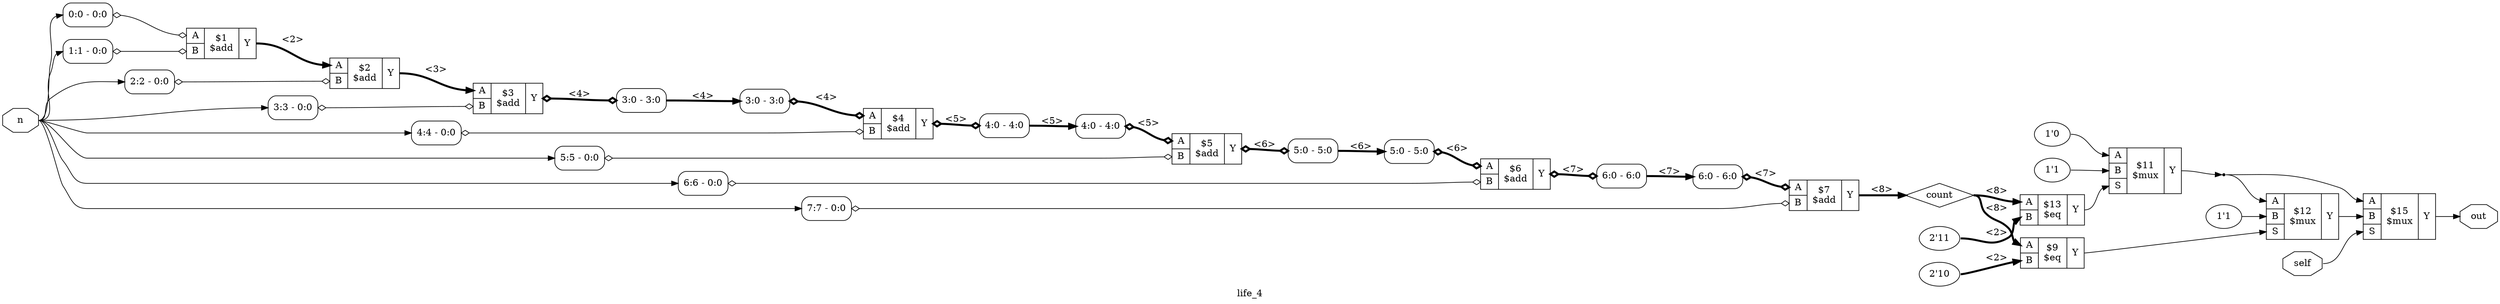 digraph "life_4" {
label="life_4";
rankdir="LR";
remincross=true;
n12 [ shape=diamond, label="count", color="black", fontcolor="black" ];
n13 [ shape=octagon, label="n", color="black", fontcolor="black" ];
n14 [ shape=octagon, label="out", color="black", fontcolor="black" ];
n15 [ shape=octagon, label="self", color="black", fontcolor="black" ];
c19 [ shape=record, label="{{<p16> A|<p17> B}|$1\n$add|{<p18> Y}}" ];
x0 [ shape=record, style=rounded, label="<s0> 0:0 - 0:0 " ];
x0:e -> c19:p16:w [arrowhead=odiamond, arrowtail=odiamond, dir=both, color="black", label=""];
x1 [ shape=record, style=rounded, label="<s0> 1:1 - 0:0 " ];
x1:e -> c19:p17:w [arrowhead=odiamond, arrowtail=odiamond, dir=both, color="black", label=""];
c20 [ shape=record, label="{{<p16> A|<p17> B}|$2\n$add|{<p18> Y}}" ];
x2 [ shape=record, style=rounded, label="<s0> 2:2 - 0:0 " ];
x2:e -> c20:p17:w [arrowhead=odiamond, arrowtail=odiamond, dir=both, color="black", label=""];
c21 [ shape=record, label="{{<p16> A|<p17> B}|$3\n$add|{<p18> Y}}" ];
x3 [ shape=record, style=rounded, label="<s0> 3:3 - 0:0 " ];
x3:e -> c21:p17:w [arrowhead=odiamond, arrowtail=odiamond, dir=both, color="black", label=""];
x4 [ shape=record, style=rounded, label="<s0> 3:0 - 3:0 " ];
c21:p18:e -> x4:w [arrowhead=odiamond, arrowtail=odiamond, dir=both, color="black", style="setlinewidth(3)", label="<4>"];
c22 [ shape=record, label="{{<p16> A|<p17> B}|$4\n$add|{<p18> Y}}" ];
x5 [ shape=record, style=rounded, label="<s0> 3:0 - 3:0 " ];
x5:e -> c22:p16:w [arrowhead=odiamond, arrowtail=odiamond, dir=both, color="black", style="setlinewidth(3)", label="<4>"];
x6 [ shape=record, style=rounded, label="<s0> 4:4 - 0:0 " ];
x6:e -> c22:p17:w [arrowhead=odiamond, arrowtail=odiamond, dir=both, color="black", label=""];
x7 [ shape=record, style=rounded, label="<s0> 4:0 - 4:0 " ];
c22:p18:e -> x7:w [arrowhead=odiamond, arrowtail=odiamond, dir=both, color="black", style="setlinewidth(3)", label="<5>"];
c23 [ shape=record, label="{{<p16> A|<p17> B}|$5\n$add|{<p18> Y}}" ];
x8 [ shape=record, style=rounded, label="<s0> 4:0 - 4:0 " ];
x8:e -> c23:p16:w [arrowhead=odiamond, arrowtail=odiamond, dir=both, color="black", style="setlinewidth(3)", label="<5>"];
x9 [ shape=record, style=rounded, label="<s0> 5:5 - 0:0 " ];
x9:e -> c23:p17:w [arrowhead=odiamond, arrowtail=odiamond, dir=both, color="black", label=""];
x10 [ shape=record, style=rounded, label="<s0> 5:0 - 5:0 " ];
c23:p18:e -> x10:w [arrowhead=odiamond, arrowtail=odiamond, dir=both, color="black", style="setlinewidth(3)", label="<6>"];
c24 [ shape=record, label="{{<p16> A|<p17> B}|$6\n$add|{<p18> Y}}" ];
x11 [ shape=record, style=rounded, label="<s0> 5:0 - 5:0 " ];
x11:e -> c24:p16:w [arrowhead=odiamond, arrowtail=odiamond, dir=both, color="black", style="setlinewidth(3)", label="<6>"];
x12 [ shape=record, style=rounded, label="<s0> 6:6 - 0:0 " ];
x12:e -> c24:p17:w [arrowhead=odiamond, arrowtail=odiamond, dir=both, color="black", label=""];
x13 [ shape=record, style=rounded, label="<s0> 6:0 - 6:0 " ];
c24:p18:e -> x13:w [arrowhead=odiamond, arrowtail=odiamond, dir=both, color="black", style="setlinewidth(3)", label="<7>"];
c25 [ shape=record, label="{{<p16> A|<p17> B}|$7\n$add|{<p18> Y}}" ];
x14 [ shape=record, style=rounded, label="<s0> 6:0 - 6:0 " ];
x14:e -> c25:p16:w [arrowhead=odiamond, arrowtail=odiamond, dir=both, color="black", style="setlinewidth(3)", label="<7>"];
x15 [ shape=record, style=rounded, label="<s0> 7:7 - 0:0 " ];
x15:e -> c25:p17:w [arrowhead=odiamond, arrowtail=odiamond, dir=both, color="black", label=""];
v16 [ label="2'11" ];
c26 [ shape=record, label="{{<p16> A|<p17> B}|$13\n$eq|{<p18> Y}}" ];
v17 [ label="2'10" ];
c27 [ shape=record, label="{{<p16> A|<p17> B}|$9\n$eq|{<p18> Y}}" ];
v18 [ label="1'0" ];
v19 [ label="1'1" ];
c29 [ shape=record, label="{{<p16> A|<p17> B|<p28> S}|$11\n$mux|{<p18> Y}}" ];
v20 [ label="1'1" ];
c30 [ shape=record, label="{{<p16> A|<p17> B|<p28> S}|$12\n$mux|{<p18> Y}}" ];
c31 [ shape=record, label="{{<p16> A|<p17> B|<p28> S}|$15\n$mux|{<p18> Y}}" ];
n10 [ shape=point ];
c29:p18:e -> n10:w [color="black", label=""];
n10:e -> c30:p16:w [color="black", label=""];
n10:e -> c31:p16:w [color="black", label=""];
c30:p18:e -> c31:p17:w [color="black", label=""];
c25:p18:e -> n12:w [color="black", style="setlinewidth(3)", label="<8>"];
n12:e -> c26:p16:w [color="black", style="setlinewidth(3)", label="<8>"];
n12:e -> c27:p16:w [color="black", style="setlinewidth(3)", label="<8>"];
n13:e -> x0:s0:w [color="black", label=""];
n13:e -> x12:s0:w [color="black", label=""];
n13:e -> x15:s0:w [color="black", label=""];
n13:e -> x1:s0:w [color="black", label=""];
n13:e -> x2:s0:w [color="black", label=""];
n13:e -> x3:s0:w [color="black", label=""];
n13:e -> x6:s0:w [color="black", label=""];
n13:e -> x9:s0:w [color="black", label=""];
c31:p18:e -> n14:w [color="black", label=""];
n15:e -> c31:p28:w [color="black", label=""];
c19:p18:e -> c20:p16:w [color="black", style="setlinewidth(3)", label="<2>"];
c20:p18:e -> c21:p16:w [color="black", style="setlinewidth(3)", label="<3>"];
x4:s0:e -> x5:s0:w [color="black", style="setlinewidth(3)", label="<4>"];
x7:s0:e -> x8:s0:w [color="black", style="setlinewidth(3)", label="<5>"];
x10:s0:e -> x11:s0:w [color="black", style="setlinewidth(3)", label="<6>"];
x13:s0:e -> x14:s0:w [color="black", style="setlinewidth(3)", label="<7>"];
c26:p18:e -> c29:p28:w [color="black", label=""];
c27:p18:e -> c30:p28:w [color="black", label=""];
v16:e -> c26:p17:w [color="black", style="setlinewidth(3)", label="<2>"];
v17:e -> c27:p17:w [color="black", style="setlinewidth(3)", label="<2>"];
v18:e -> c29:p16:w [color="black", label=""];
v19:e -> c29:p17:w [color="black", label=""];
v20:e -> c30:p17:w [color="black", label=""];
}
